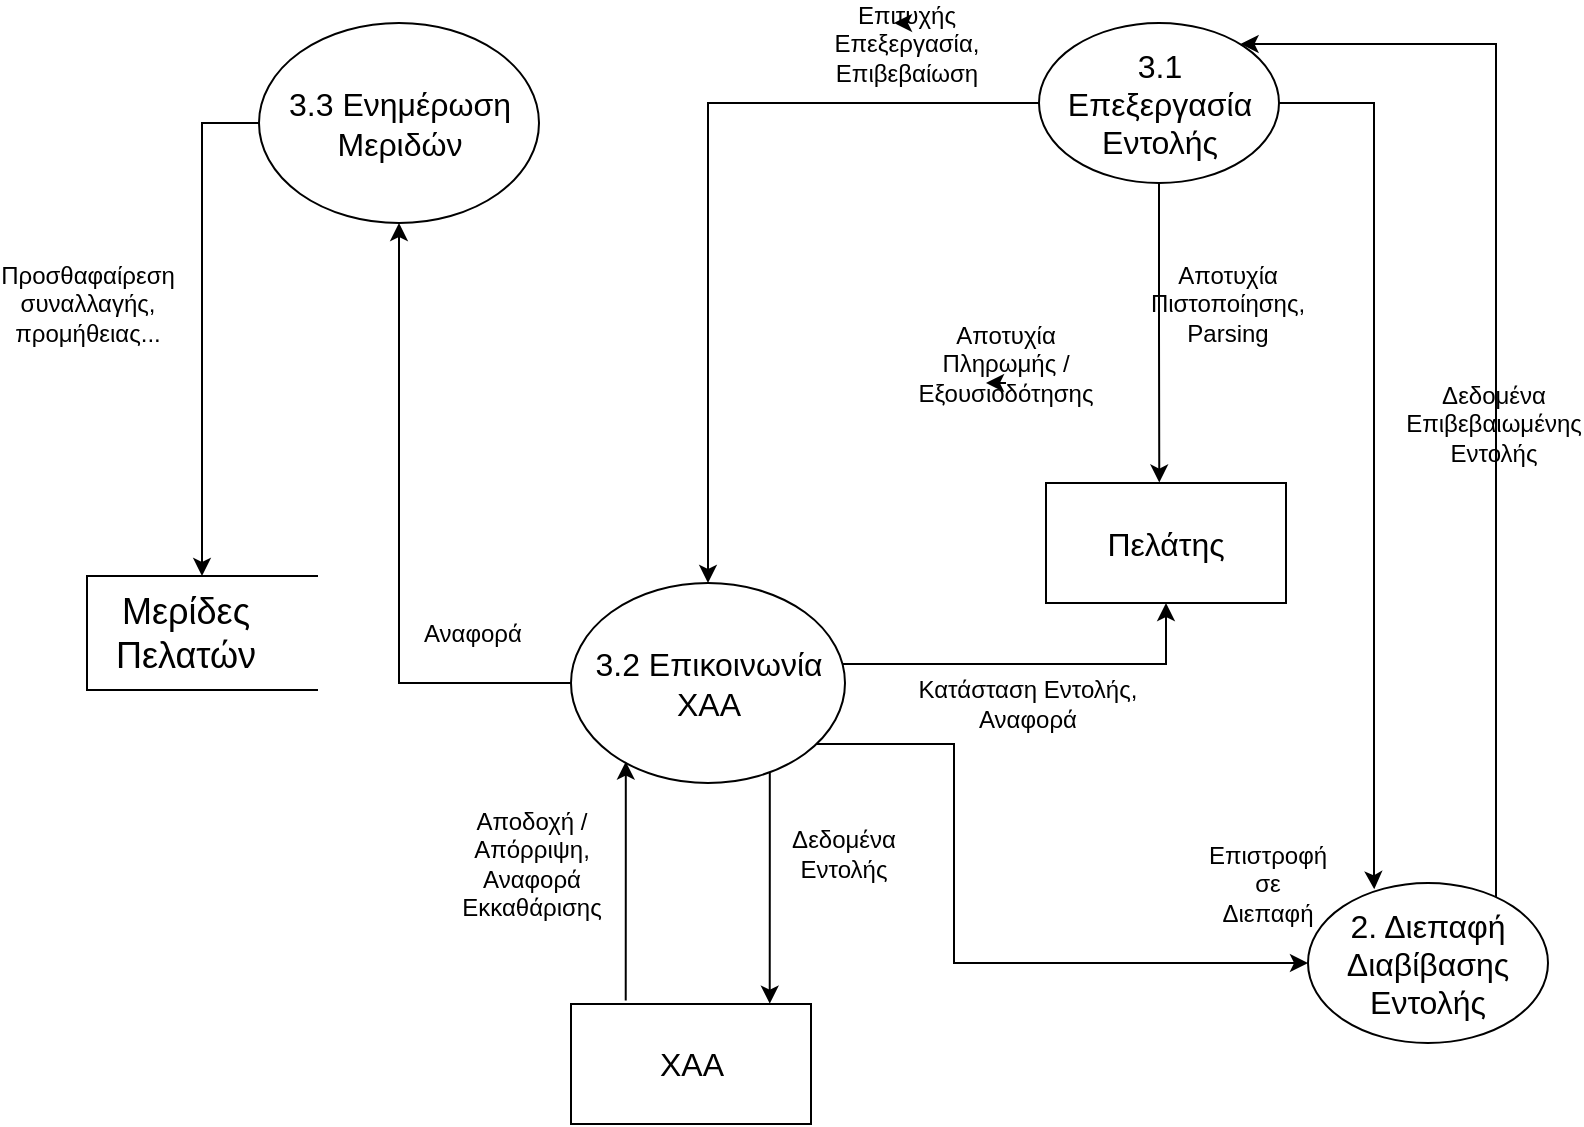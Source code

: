<mxfile version="10.9.8" type="device"><diagram id="5hDE2YENWF5EzgXpUFWV" name="Page-1"><mxGraphModel dx="1488" dy="631" grid="1" gridSize="10" guides="1" tooltips="1" connect="1" arrows="1" fold="1" page="1" pageScale="1" pageWidth="850" pageHeight="1100" math="0" shadow="0"><root><mxCell id="0"/><mxCell id="1" parent="0"/><mxCell id="Og0-JUz22X_wpGwDdpdB-17" style="edgeStyle=orthogonalEdgeStyle;rounded=0;orthogonalLoop=1;jettySize=auto;html=1;entryX=0.472;entryY=-0.004;entryDx=0;entryDy=0;entryPerimeter=0;" parent="1" source="Og0-JUz22X_wpGwDdpdB-1" target="Og0-JUz22X_wpGwDdpdB-11" edge="1"><mxGeometry relative="1" as="geometry"><Array as="points"/></mxGeometry></mxCell><mxCell id="Og0-JUz22X_wpGwDdpdB-25" style="edgeStyle=orthogonalEdgeStyle;rounded=0;orthogonalLoop=1;jettySize=auto;html=1;entryX=0.5;entryY=0;entryDx=0;entryDy=0;" parent="1" source="Og0-JUz22X_wpGwDdpdB-1" edge="1" target="Og0-JUz22X_wpGwDdpdB-3"><mxGeometry relative="1" as="geometry"><mxPoint x="370" y="310" as="targetPoint"/><Array as="points"><mxPoint x="377" y="80"/></Array></mxGeometry></mxCell><mxCell id="Og0-JUz22X_wpGwDdpdB-52" style="edgeStyle=orthogonalEdgeStyle;rounded=0;orthogonalLoop=1;jettySize=auto;html=1;entryX=0.276;entryY=0.039;entryDx=0;entryDy=0;entryPerimeter=0;" parent="1" source="Og0-JUz22X_wpGwDdpdB-1" target="Og0-JUz22X_wpGwDdpdB-51" edge="1"><mxGeometry relative="1" as="geometry"><mxPoint x="713" y="470" as="targetPoint"/><Array as="points"><mxPoint x="710" y="79"/><mxPoint x="710" y="470"/></Array></mxGeometry></mxCell><mxCell id="Og0-JUz22X_wpGwDdpdB-1" value="&lt;font size=&quot;3&quot;&gt;3.1 Επεξεργασία Εντολής&lt;/font&gt;" style="ellipse;whiteSpace=wrap;html=1;" parent="1" vertex="1"><mxGeometry x="542.5" y="39.5" width="120" height="80" as="geometry"/></mxCell><mxCell id="Og0-JUz22X_wpGwDdpdB-28" style="edgeStyle=orthogonalEdgeStyle;rounded=0;orthogonalLoop=1;jettySize=auto;html=1;" parent="1" source="Og0-JUz22X_wpGwDdpdB-3" target="Og0-JUz22X_wpGwDdpdB-8" edge="1"><mxGeometry relative="1" as="geometry"/></mxCell><mxCell id="Og0-JUz22X_wpGwDdpdB-29" style="edgeStyle=orthogonalEdgeStyle;rounded=0;orthogonalLoop=1;jettySize=auto;html=1;entryX=0.5;entryY=1;entryDx=0;entryDy=0;" parent="1" source="Og0-JUz22X_wpGwDdpdB-3" target="Og0-JUz22X_wpGwDdpdB-11" edge="1"><mxGeometry relative="1" as="geometry"><Array as="points"><mxPoint x="606" y="360"/></Array></mxGeometry></mxCell><mxCell id="Og0-JUz22X_wpGwDdpdB-32" style="edgeStyle=orthogonalEdgeStyle;rounded=0;orthogonalLoop=1;jettySize=auto;html=1;entryX=0.828;entryY=-0.003;entryDx=0;entryDy=0;entryPerimeter=0;" parent="1" source="Og0-JUz22X_wpGwDdpdB-3" target="Og0-JUz22X_wpGwDdpdB-30" edge="1"><mxGeometry relative="1" as="geometry"><mxPoint x="407" y="479.5" as="targetPoint"/><Array as="points"><mxPoint x="408" y="454.5"/></Array></mxGeometry></mxCell><mxCell id="Og0-JUz22X_wpGwDdpdB-53" style="edgeStyle=orthogonalEdgeStyle;rounded=0;orthogonalLoop=1;jettySize=auto;html=1;entryX=0;entryY=0.5;entryDx=0;entryDy=0;" parent="1" source="Og0-JUz22X_wpGwDdpdB-3" target="Og0-JUz22X_wpGwDdpdB-51" edge="1"><mxGeometry relative="1" as="geometry"><Array as="points"><mxPoint x="500" y="400"/><mxPoint x="500" y="510"/></Array></mxGeometry></mxCell><mxCell id="Og0-JUz22X_wpGwDdpdB-3" value="&lt;font size=&quot;3&quot;&gt;3.2 Επικοινωνία ΧΑΑ&lt;/font&gt;" style="ellipse;whiteSpace=wrap;html=1;" parent="1" vertex="1"><mxGeometry x="308.5" y="319.5" width="137" height="100" as="geometry"/></mxCell><mxCell id="Og0-JUz22X_wpGwDdpdB-63" style="edgeStyle=orthogonalEdgeStyle;rounded=0;orthogonalLoop=1;jettySize=auto;html=1;entryX=0;entryY=0.5;entryDx=0;entryDy=0;" parent="1" source="Og0-JUz22X_wpGwDdpdB-8" target="Og0-JUz22X_wpGwDdpdB-61" edge="1"><mxGeometry relative="1" as="geometry"><Array as="points"><mxPoint x="124" y="90"/></Array></mxGeometry></mxCell><mxCell id="Og0-JUz22X_wpGwDdpdB-8" value="&lt;font size=&quot;3&quot;&gt;3.3 Ενημέρωση Μεριδών&lt;/font&gt;" style="ellipse;whiteSpace=wrap;html=1;" parent="1" vertex="1"><mxGeometry x="152.5" y="39.5" width="140" height="100" as="geometry"/></mxCell><mxCell id="Og0-JUz22X_wpGwDdpdB-11" value="&lt;font size=&quot;3&quot;&gt;Πελάτης&lt;/font&gt;" style="rounded=0;whiteSpace=wrap;html=1;" parent="1" vertex="1"><mxGeometry x="546" y="269.5" width="120" height="60" as="geometry"/></mxCell><mxCell id="Og0-JUz22X_wpGwDdpdB-31" style="edgeStyle=orthogonalEdgeStyle;rounded=0;orthogonalLoop=1;jettySize=auto;html=1;exitX=0.228;exitY=-0.03;exitDx=0;exitDy=0;exitPerimeter=0;entryX=0.2;entryY=0.893;entryDx=0;entryDy=0;entryPerimeter=0;" parent="1" source="Og0-JUz22X_wpGwDdpdB-30" target="Og0-JUz22X_wpGwDdpdB-3" edge="1"><mxGeometry relative="1" as="geometry"><mxPoint x="336" y="411.5" as="targetPoint"/><Array as="points"><mxPoint x="336" y="454.5"/></Array></mxGeometry></mxCell><mxCell id="Og0-JUz22X_wpGwDdpdB-30" value="&lt;font size=&quot;3&quot;&gt;ΧΑΑ&lt;/font&gt;" style="rounded=0;whiteSpace=wrap;html=1;" parent="1" vertex="1"><mxGeometry x="308.5" y="530" width="120" height="60" as="geometry"/></mxCell><mxCell id="Og0-JUz22X_wpGwDdpdB-39" value="Αναφορά" style="text;html=1;resizable=0;points=[];autosize=1;align=left;verticalAlign=top;spacingTop=-4;" parent="1" vertex="1"><mxGeometry x="232.5" y="334.5" width="60" height="20" as="geometry"/></mxCell><mxCell id="Og0-JUz22X_wpGwDdpdB-40" value="Αποδοχή / Απόρριψη, Αναφορά Εκκαθάρισης" style="text;html=1;strokeColor=none;fillColor=none;align=center;verticalAlign=middle;whiteSpace=wrap;rounded=0;" parent="1" vertex="1"><mxGeometry x="268.5" y="449.5" width="40" height="20" as="geometry"/></mxCell><mxCell id="Og0-JUz22X_wpGwDdpdB-41" value="Δεδομένα Εντολής" style="text;html=1;strokeColor=none;fillColor=none;align=center;verticalAlign=middle;whiteSpace=wrap;rounded=0;" parent="1" vertex="1"><mxGeometry x="424.5" y="444.5" width="40" height="20" as="geometry"/></mxCell><mxCell id="Og0-JUz22X_wpGwDdpdB-43" value="Κατάσταση Εντολής, Αναφορά" style="text;html=1;strokeColor=none;fillColor=none;align=center;verticalAlign=middle;whiteSpace=wrap;rounded=0;" parent="1" vertex="1"><mxGeometry x="476.5" y="370" width="120" height="20" as="geometry"/></mxCell><mxCell id="rPmIp22Okgaky7InYkiZ-3" style="edgeStyle=orthogonalEdgeStyle;rounded=0;orthogonalLoop=1;jettySize=auto;html=1;exitX=0.5;exitY=0;exitDx=0;exitDy=0;" edge="1" parent="1" source="Og0-JUz22X_wpGwDdpdB-45"><mxGeometry relative="1" as="geometry"><mxPoint x="470" y="40" as="targetPoint"/></mxGeometry></mxCell><mxCell id="Og0-JUz22X_wpGwDdpdB-45" value="Επιτυχής Επεξεργασία, Επιβεβαίωση" style="text;html=1;strokeColor=none;fillColor=none;align=center;verticalAlign=middle;whiteSpace=wrap;rounded=0;" parent="1" vertex="1"><mxGeometry x="457" y="39.5" width="39" height="20" as="geometry"/></mxCell><mxCell id="Og0-JUz22X_wpGwDdpdB-46" value="Αποτυχία Πιστοποίησης, Parsing" style="text;html=1;strokeColor=none;fillColor=none;align=center;verticalAlign=middle;whiteSpace=wrap;rounded=0;" parent="1" vertex="1"><mxGeometry x="617" y="169.5" width="40" height="20" as="geometry"/></mxCell><mxCell id="Og0-JUz22X_wpGwDdpdB-47" value="Αποτυχία Πληρωμής / Εξουσιοδότησης" style="text;html=1;strokeColor=none;fillColor=none;align=center;verticalAlign=middle;whiteSpace=wrap;rounded=0;" parent="1" vertex="1"><mxGeometry x="506" y="199.5" width="40" height="20" as="geometry"/></mxCell><mxCell id="Og0-JUz22X_wpGwDdpdB-56" style="edgeStyle=orthogonalEdgeStyle;rounded=0;orthogonalLoop=1;jettySize=auto;html=1;entryX=0.84;entryY=0.131;entryDx=0;entryDy=0;entryPerimeter=0;" parent="1" source="Og0-JUz22X_wpGwDdpdB-51" target="Og0-JUz22X_wpGwDdpdB-1" edge="1"><mxGeometry relative="1" as="geometry"><Array as="points"><mxPoint x="771" y="50"/></Array></mxGeometry></mxCell><mxCell id="Og0-JUz22X_wpGwDdpdB-51" value="&lt;font size=&quot;3&quot;&gt;2. Διεπαφή Διαβίβασης Εντολής&lt;/font&gt;" style="ellipse;whiteSpace=wrap;html=1;" parent="1" vertex="1"><mxGeometry x="677" y="469.5" width="120" height="80" as="geometry"/></mxCell><mxCell id="Og0-JUz22X_wpGwDdpdB-58" value="Δεδομένα Επιβεβαιωμένης Εντολής" style="text;html=1;strokeColor=none;fillColor=none;align=center;verticalAlign=middle;whiteSpace=wrap;rounded=0;" parent="1" vertex="1"><mxGeometry x="750" y="229.5" width="40" height="20" as="geometry"/></mxCell><mxCell id="Og0-JUz22X_wpGwDdpdB-60" value="Επιστροφή σε Διεπαφή" style="text;html=1;strokeColor=none;fillColor=none;align=center;verticalAlign=middle;whiteSpace=wrap;rounded=0;" parent="1" vertex="1"><mxGeometry x="637" y="459.5" width="40" height="20" as="geometry"/></mxCell><mxCell id="Og0-JUz22X_wpGwDdpdB-61" value="" style="shape=partialRectangle;whiteSpace=wrap;html=1;bottom=1;right=1;left=1;top=0;fillColor=none;routingCenterX=-0.5;rotation=90;" parent="1" vertex="1"><mxGeometry x="95.5" y="287" width="57" height="115" as="geometry"/></mxCell><mxCell id="Og0-JUz22X_wpGwDdpdB-62" value="&lt;font style=&quot;font-size: 18px&quot;&gt;Μερίδες Πελατών&lt;/font&gt;" style="text;html=1;strokeColor=none;fillColor=none;align=center;verticalAlign=middle;whiteSpace=wrap;rounded=0;" parent="1" vertex="1"><mxGeometry x="95.5" y="334.5" width="40" height="20" as="geometry"/></mxCell><mxCell id="Og0-JUz22X_wpGwDdpdB-64" value="Προσθαφαίρεση συναλλαγής, προμήθειας..." style="text;html=1;strokeColor=none;fillColor=none;align=center;verticalAlign=middle;whiteSpace=wrap;rounded=0;" parent="1" vertex="1"><mxGeometry x="47" y="169.5" width="40" height="20" as="geometry"/></mxCell><mxCell id="rPmIp22Okgaky7InYkiZ-4" style="edgeStyle=orthogonalEdgeStyle;rounded=0;orthogonalLoop=1;jettySize=auto;html=1;exitX=0.5;exitY=1;exitDx=0;exitDy=0;entryX=0.25;entryY=1;entryDx=0;entryDy=0;" edge="1" parent="1" source="Og0-JUz22X_wpGwDdpdB-47" target="Og0-JUz22X_wpGwDdpdB-47"><mxGeometry relative="1" as="geometry"/></mxCell></root></mxGraphModel></diagram></mxfile>